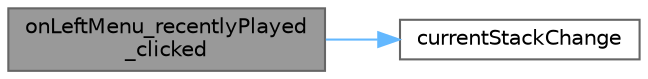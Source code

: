 digraph "onLeftMenu_recentlyPlayed_clicked"
{
 // LATEX_PDF_SIZE
  bgcolor="transparent";
  edge [fontname=Helvetica,fontsize=10,labelfontname=Helvetica,labelfontsize=10];
  node [fontname=Helvetica,fontsize=10,shape=box,height=0.2,width=0.4];
  rankdir="LR";
  Node1 [id="Node000001",label="onLeftMenu_recentlyPlayed\l_clicked",height=0.2,width=0.4,color="gray40", fillcolor="grey60", style="filled", fontcolor="black",tooltip="左侧菜单最近播放项点击事件，切换到最近播放界面"];
  Node1 -> Node2 [id="edge1_Node000001_Node000002",color="steelblue1",style="solid",tooltip=" "];
  Node2 [id="Node000002",label="currentStackChange",height=0.2,width=0.4,color="grey40", fillcolor="white", style="filled",URL="$class_title_widget.html#a607c0c78292a519369fac4a60638f9ee",tooltip="界面切换信号，通知界面索引和是否滑动"];
}
